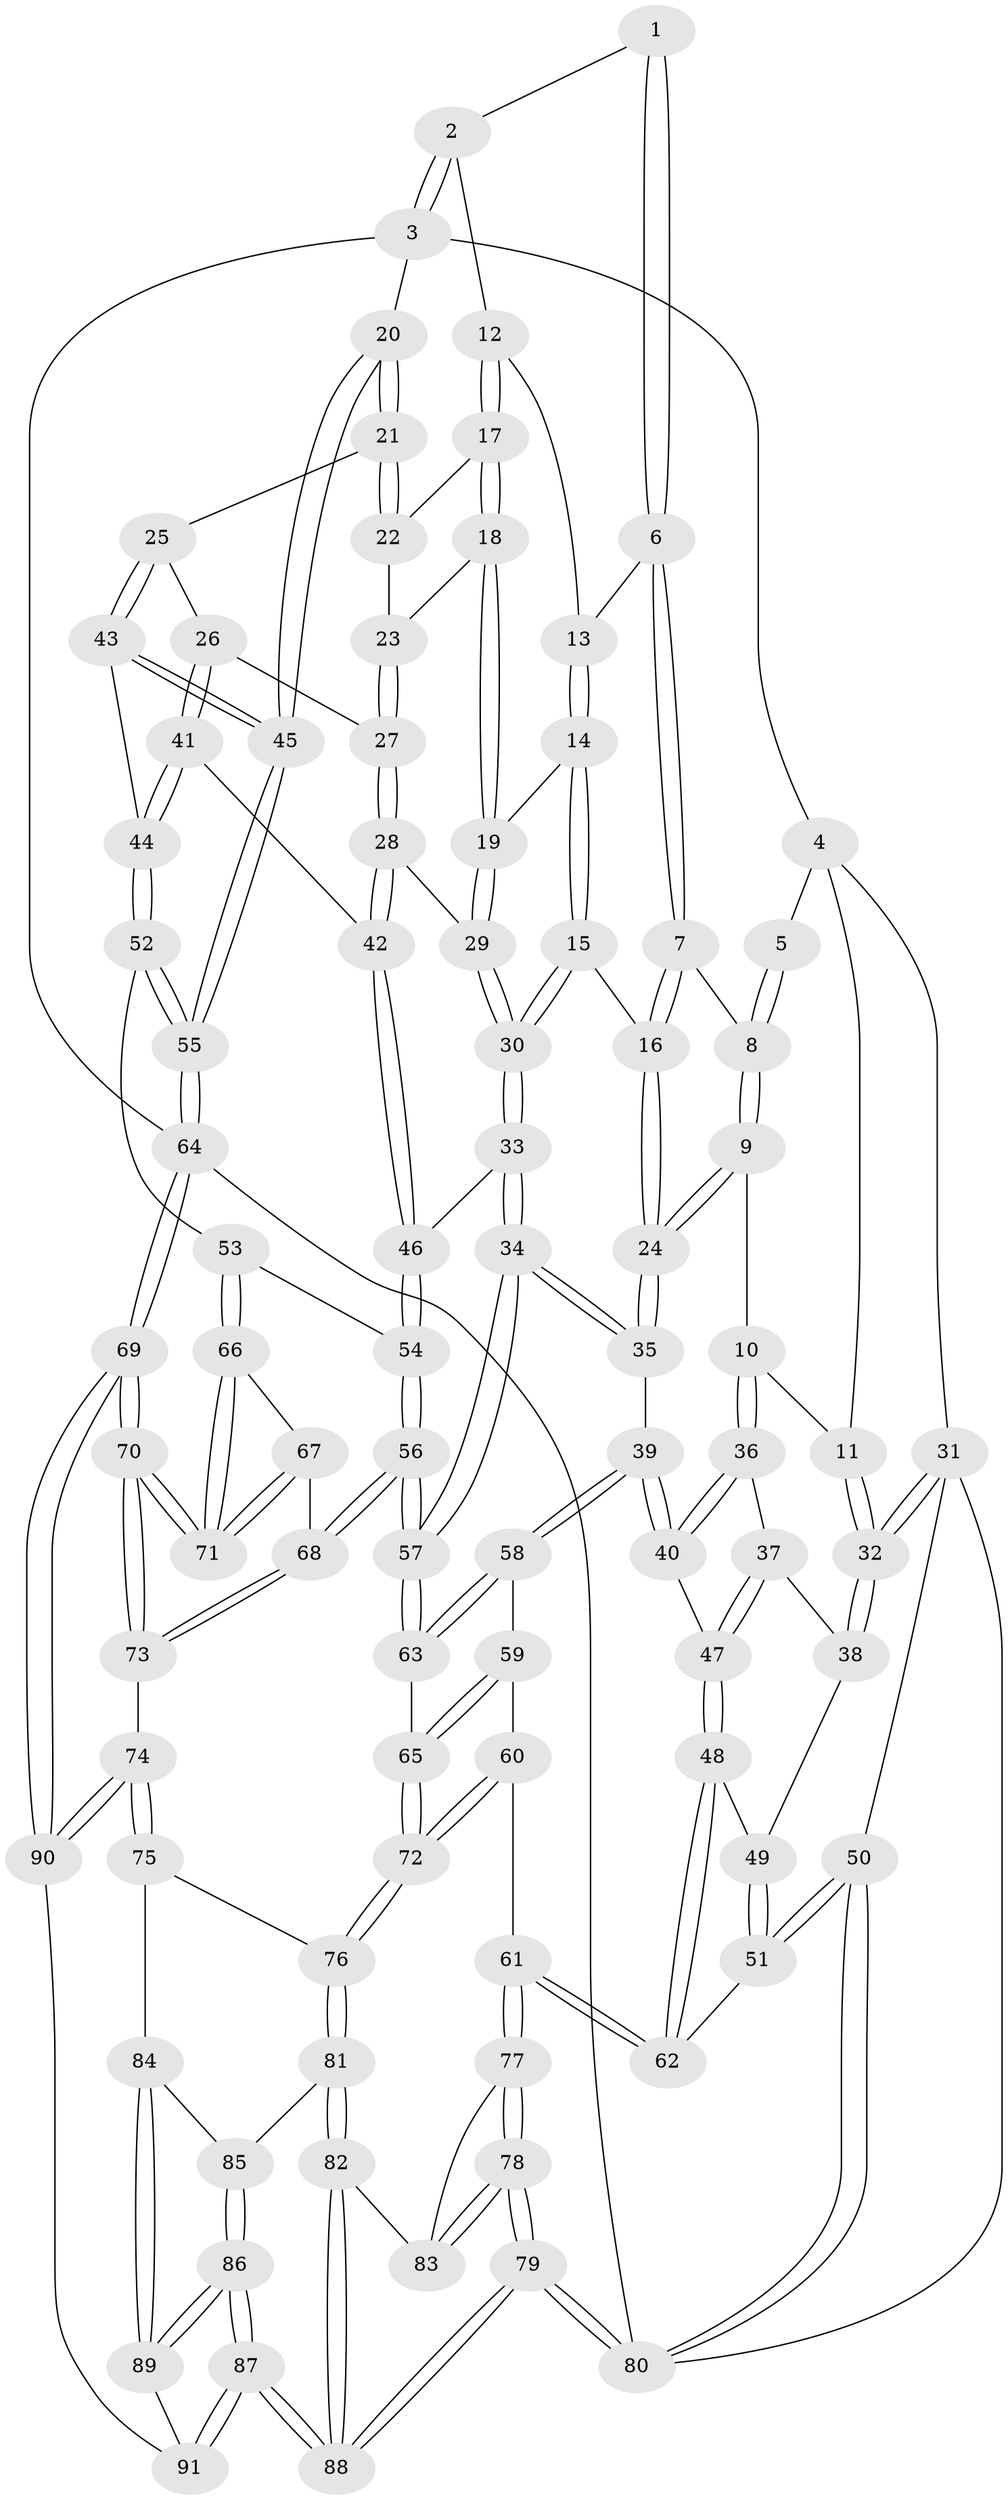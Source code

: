 // coarse degree distribution, {4: 0.36507936507936506, 5: 0.5079365079365079, 7: 0.031746031746031744, 6: 0.031746031746031744, 8: 0.015873015873015872, 2: 0.015873015873015872, 3: 0.031746031746031744}
// Generated by graph-tools (version 1.1) at 2025/21/03/04/25 18:21:16]
// undirected, 91 vertices, 224 edges
graph export_dot {
graph [start="1"]
  node [color=gray90,style=filled];
  1 [pos="+0.7497221382679577+0"];
  2 [pos="+1+0"];
  3 [pos="+1+0"];
  4 [pos="+0.21565841982363726+0"];
  5 [pos="+0.3710450511214299+0"];
  6 [pos="+0.5942208697550176+0.1312740226191054"];
  7 [pos="+0.5037090294012386+0.15441528920429534"];
  8 [pos="+0.48155971435886585+0.14128750490176273"];
  9 [pos="+0.29857930366403396+0.2539349989117971"];
  10 [pos="+0.26612545226633005+0.2511982022352203"];
  11 [pos="+0.15301599842951133+0.16477365189613394"];
  12 [pos="+0.8311822294249537+0.10507648532193292"];
  13 [pos="+0.6623922675369999+0.1463924142502893"];
  14 [pos="+0.6832644070578618+0.25626512672555435"];
  15 [pos="+0.6238407976220584+0.29871655584344103"];
  16 [pos="+0.5266067508306107+0.22867833077271257"];
  17 [pos="+0.8321700510547784+0.11733138819194894"];
  18 [pos="+0.764143961997497+0.2619121235266635"];
  19 [pos="+0.7589069238583244+0.26842492483755104"];
  20 [pos="+1+0.345408074777237"];
  21 [pos="+1+0.32108497863719343"];
  22 [pos="+0.8899503234348597+0.2141487677049429"];
  23 [pos="+0.8471218725978379+0.2928794110009675"];
  24 [pos="+0.44882161947382493+0.4459494264323483"];
  25 [pos="+0.9162130066571462+0.36131840923531344"];
  26 [pos="+0.8940523430888534+0.3637552634007468"];
  27 [pos="+0.8625334846911927+0.36275872901768674"];
  28 [pos="+0.7889317807421425+0.3875490087831256"];
  29 [pos="+0.7630189143810964+0.3753875469755637"];
  30 [pos="+0.6483285714807048+0.40901700576186056"];
  31 [pos="+0+0.332693038680133"];
  32 [pos="+0+0.32642981229931556"];
  33 [pos="+0.6150012342016826+0.45569127764121614"];
  34 [pos="+0.47530323785560463+0.49914199038607426"];
  35 [pos="+0.4583784422725256+0.4909122695164318"];
  36 [pos="+0.2151496382815488+0.40724168411716855"];
  37 [pos="+0.156063508758947+0.4492298464613136"];
  38 [pos="+0.1255745296936506+0.4511286738881183"];
  39 [pos="+0.4215635012901957+0.5040644099548297"];
  40 [pos="+0.4054913095722021+0.5023590298898793"];
  41 [pos="+0.863220541114813+0.5095321570628631"];
  42 [pos="+0.8046077262030565+0.4450348239028693"];
  43 [pos="+0.9148083489649977+0.478045360736007"];
  44 [pos="+0.8652482212222555+0.5125342284224759"];
  45 [pos="+1+0.4764513009287939"];
  46 [pos="+0.714054476550946+0.5477254275676008"];
  47 [pos="+0.2315875603752968+0.5469282804880424"];
  48 [pos="+0.21848769192912598+0.5909435779344482"];
  49 [pos="+0.11678089960655172+0.5259576781976836"];
  50 [pos="+0+0.7431881154868876"];
  51 [pos="+0.0882100732781261+0.6960195647764551"];
  52 [pos="+0.8580238295488869+0.643662038938661"];
  53 [pos="+0.8509342421606244+0.649395709652881"];
  54 [pos="+0.7612238825365015+0.640294806921156"];
  55 [pos="+1+0.587148117528257"];
  56 [pos="+0.6000340290642896+0.7443816719603683"];
  57 [pos="+0.5506234481440345+0.71675119930499"];
  58 [pos="+0.33548110223407385+0.6359920900656519"];
  59 [pos="+0.3182248508218511+0.6563191538258951"];
  60 [pos="+0.25998300302107963+0.6976003366892881"];
  61 [pos="+0.19208392106857303+0.715575222462431"];
  62 [pos="+0.18809112031171873+0.713019867433647"];
  63 [pos="+0.49879596642860535+0.7388830425088719"];
  64 [pos="+1+1"];
  65 [pos="+0.4675336776300098+0.7550491131312244"];
  66 [pos="+0.8618353844659566+0.7144864170105916"];
  67 [pos="+0.7111224681262921+0.8270356394503952"];
  68 [pos="+0.621916299958591+0.8168747893355147"];
  69 [pos="+1+1"];
  70 [pos="+1+1"];
  71 [pos="+0.9051894048683631+0.8794627911208306"];
  72 [pos="+0.42514782114790606+0.787780582428898"];
  73 [pos="+0.6179294318727256+0.8549035283552797"];
  74 [pos="+0.6007912585008967+0.9048060416038983"];
  75 [pos="+0.4942190641671674+0.9155072081679543"];
  76 [pos="+0.41898782145218144+0.7995915081225541"];
  77 [pos="+0.20426267408615764+0.7544247639482569"];
  78 [pos="+0+1"];
  79 [pos="+0+1"];
  80 [pos="+0+1"];
  81 [pos="+0.34969006531652147+0.8785489294536124"];
  82 [pos="+0.3203555437516835+0.8869536027189472"];
  83 [pos="+0.25023065465227584+0.8211849581114661"];
  84 [pos="+0.44909918522443554+0.938989242943527"];
  85 [pos="+0.4238237887039148+0.9309848564409605"];
  86 [pos="+0.2440090797219344+1"];
  87 [pos="+0.24132075426015034+1"];
  88 [pos="+0.15563328265233325+1"];
  89 [pos="+0.450326494837495+0.9468336794392253"];
  90 [pos="+0.6451975599102479+1"];
  91 [pos="+0.5642745357493005+1"];
  1 -- 2;
  1 -- 6;
  1 -- 6;
  2 -- 3;
  2 -- 3;
  2 -- 12;
  3 -- 4;
  3 -- 20;
  3 -- 64;
  4 -- 5;
  4 -- 11;
  4 -- 31;
  5 -- 8;
  5 -- 8;
  6 -- 7;
  6 -- 7;
  6 -- 13;
  7 -- 8;
  7 -- 16;
  7 -- 16;
  8 -- 9;
  8 -- 9;
  9 -- 10;
  9 -- 24;
  9 -- 24;
  10 -- 11;
  10 -- 36;
  10 -- 36;
  11 -- 32;
  11 -- 32;
  12 -- 13;
  12 -- 17;
  12 -- 17;
  13 -- 14;
  13 -- 14;
  14 -- 15;
  14 -- 15;
  14 -- 19;
  15 -- 16;
  15 -- 30;
  15 -- 30;
  16 -- 24;
  16 -- 24;
  17 -- 18;
  17 -- 18;
  17 -- 22;
  18 -- 19;
  18 -- 19;
  18 -- 23;
  19 -- 29;
  19 -- 29;
  20 -- 21;
  20 -- 21;
  20 -- 45;
  20 -- 45;
  21 -- 22;
  21 -- 22;
  21 -- 25;
  22 -- 23;
  23 -- 27;
  23 -- 27;
  24 -- 35;
  24 -- 35;
  25 -- 26;
  25 -- 43;
  25 -- 43;
  26 -- 27;
  26 -- 41;
  26 -- 41;
  27 -- 28;
  27 -- 28;
  28 -- 29;
  28 -- 42;
  28 -- 42;
  29 -- 30;
  29 -- 30;
  30 -- 33;
  30 -- 33;
  31 -- 32;
  31 -- 32;
  31 -- 50;
  31 -- 80;
  32 -- 38;
  32 -- 38;
  33 -- 34;
  33 -- 34;
  33 -- 46;
  34 -- 35;
  34 -- 35;
  34 -- 57;
  34 -- 57;
  35 -- 39;
  36 -- 37;
  36 -- 40;
  36 -- 40;
  37 -- 38;
  37 -- 47;
  37 -- 47;
  38 -- 49;
  39 -- 40;
  39 -- 40;
  39 -- 58;
  39 -- 58;
  40 -- 47;
  41 -- 42;
  41 -- 44;
  41 -- 44;
  42 -- 46;
  42 -- 46;
  43 -- 44;
  43 -- 45;
  43 -- 45;
  44 -- 52;
  44 -- 52;
  45 -- 55;
  45 -- 55;
  46 -- 54;
  46 -- 54;
  47 -- 48;
  47 -- 48;
  48 -- 49;
  48 -- 62;
  48 -- 62;
  49 -- 51;
  49 -- 51;
  50 -- 51;
  50 -- 51;
  50 -- 80;
  50 -- 80;
  51 -- 62;
  52 -- 53;
  52 -- 55;
  52 -- 55;
  53 -- 54;
  53 -- 66;
  53 -- 66;
  54 -- 56;
  54 -- 56;
  55 -- 64;
  55 -- 64;
  56 -- 57;
  56 -- 57;
  56 -- 68;
  56 -- 68;
  57 -- 63;
  57 -- 63;
  58 -- 59;
  58 -- 63;
  58 -- 63;
  59 -- 60;
  59 -- 65;
  59 -- 65;
  60 -- 61;
  60 -- 72;
  60 -- 72;
  61 -- 62;
  61 -- 62;
  61 -- 77;
  61 -- 77;
  63 -- 65;
  64 -- 69;
  64 -- 69;
  64 -- 80;
  65 -- 72;
  65 -- 72;
  66 -- 67;
  66 -- 71;
  66 -- 71;
  67 -- 68;
  67 -- 71;
  67 -- 71;
  68 -- 73;
  68 -- 73;
  69 -- 70;
  69 -- 70;
  69 -- 90;
  69 -- 90;
  70 -- 71;
  70 -- 71;
  70 -- 73;
  70 -- 73;
  72 -- 76;
  72 -- 76;
  73 -- 74;
  74 -- 75;
  74 -- 75;
  74 -- 90;
  74 -- 90;
  75 -- 76;
  75 -- 84;
  76 -- 81;
  76 -- 81;
  77 -- 78;
  77 -- 78;
  77 -- 83;
  78 -- 79;
  78 -- 79;
  78 -- 83;
  78 -- 83;
  79 -- 80;
  79 -- 80;
  79 -- 88;
  79 -- 88;
  81 -- 82;
  81 -- 82;
  81 -- 85;
  82 -- 83;
  82 -- 88;
  82 -- 88;
  84 -- 85;
  84 -- 89;
  84 -- 89;
  85 -- 86;
  85 -- 86;
  86 -- 87;
  86 -- 87;
  86 -- 89;
  86 -- 89;
  87 -- 88;
  87 -- 88;
  87 -- 91;
  87 -- 91;
  89 -- 91;
  90 -- 91;
}

